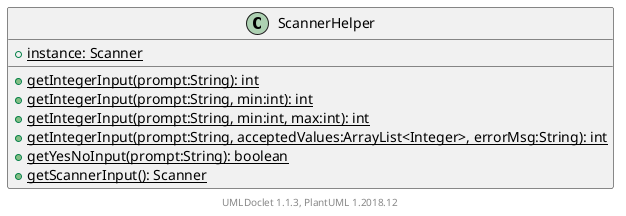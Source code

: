 @startuml

    class ScannerHelper [[../sg/edu/ntu/scse/cz2002/util/ScannerHelper.html]] {
        {static} +instance: Scanner
        {static} +getIntegerInput(prompt:String): int
        {static} +getIntegerInput(prompt:String, min:int): int
        {static} +getIntegerInput(prompt:String, min:int, max:int): int
        {static} +getIntegerInput(prompt:String, acceptedValues:ArrayList<Integer>, errorMsg:String): int
        {static} +getYesNoInput(prompt:String): boolean
        {static} +getScannerInput(): Scanner
    }


    center footer UMLDoclet 1.1.3, PlantUML 1.2018.12
@enduml

